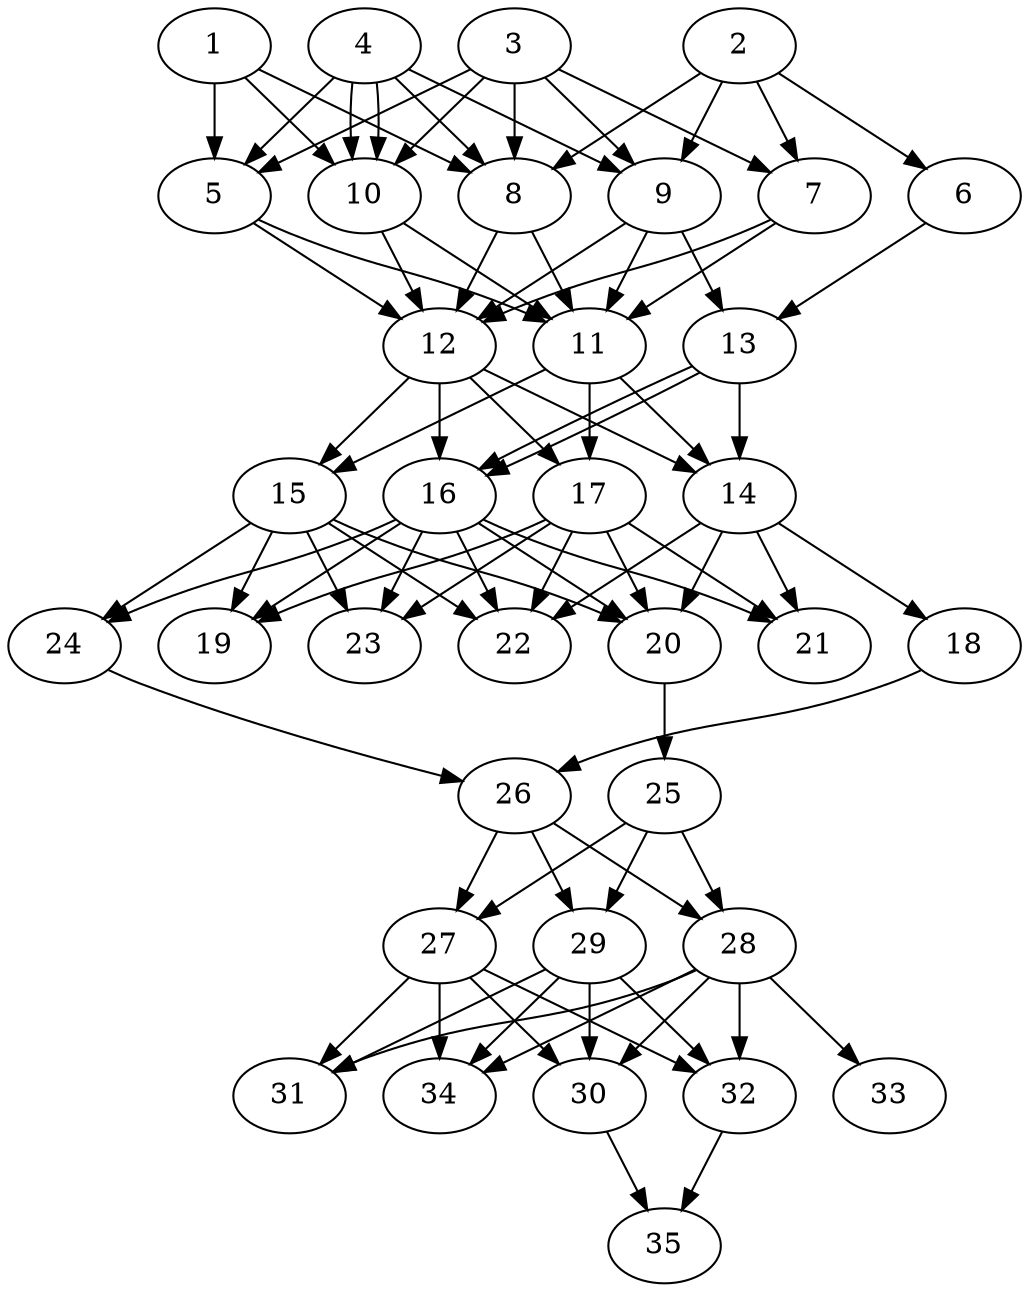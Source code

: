 // DAG automatically generated by daggen at Thu Oct  3 14:05:37 2019
// ./daggen --dot -n 35 --ccr 0.5 --fat 0.5 --regular 0.5 --density 0.9 --mindata 5242880 --maxdata 52428800 
digraph G {
  1 [size="36306944", alpha="0.15", expect_size="18153472"] 
  1 -> 5 [size ="18153472"]
  1 -> 8 [size ="18153472"]
  1 -> 10 [size ="18153472"]
  2 [size="72507392", alpha="0.16", expect_size="36253696"] 
  2 -> 6 [size ="36253696"]
  2 -> 7 [size ="36253696"]
  2 -> 8 [size ="36253696"]
  2 -> 9 [size ="36253696"]
  3 [size="96493568", alpha="0.20", expect_size="48246784"] 
  3 -> 5 [size ="48246784"]
  3 -> 7 [size ="48246784"]
  3 -> 8 [size ="48246784"]
  3 -> 9 [size ="48246784"]
  3 -> 10 [size ="48246784"]
  4 [size="23902208", alpha="0.08", expect_size="11951104"] 
  4 -> 5 [size ="11951104"]
  4 -> 8 [size ="11951104"]
  4 -> 9 [size ="11951104"]
  4 -> 10 [size ="11951104"]
  4 -> 10 [size ="11951104"]
  5 [size="86280192", alpha="0.11", expect_size="43140096"] 
  5 -> 11 [size ="43140096"]
  5 -> 12 [size ="43140096"]
  6 [size="45737984", alpha="0.02", expect_size="22868992"] 
  6 -> 13 [size ="22868992"]
  7 [size="93636608", alpha="0.01", expect_size="46818304"] 
  7 -> 11 [size ="46818304"]
  7 -> 12 [size ="46818304"]
  8 [size="79730688", alpha="0.17", expect_size="39865344"] 
  8 -> 11 [size ="39865344"]
  8 -> 12 [size ="39865344"]
  9 [size="97257472", alpha="0.15", expect_size="48628736"] 
  9 -> 11 [size ="48628736"]
  9 -> 12 [size ="48628736"]
  9 -> 13 [size ="48628736"]
  10 [size="11692032", alpha="0.08", expect_size="5846016"] 
  10 -> 11 [size ="5846016"]
  10 -> 12 [size ="5846016"]
  11 [size="42485760", alpha="0.16", expect_size="21242880"] 
  11 -> 14 [size ="21242880"]
  11 -> 15 [size ="21242880"]
  11 -> 17 [size ="21242880"]
  12 [size="19253248", alpha="0.07", expect_size="9626624"] 
  12 -> 14 [size ="9626624"]
  12 -> 15 [size ="9626624"]
  12 -> 16 [size ="9626624"]
  12 -> 17 [size ="9626624"]
  13 [size="93980672", alpha="0.15", expect_size="46990336"] 
  13 -> 14 [size ="46990336"]
  13 -> 16 [size ="46990336"]
  13 -> 16 [size ="46990336"]
  14 [size="93179904", alpha="0.11", expect_size="46589952"] 
  14 -> 18 [size ="46589952"]
  14 -> 20 [size ="46589952"]
  14 -> 21 [size ="46589952"]
  14 -> 22 [size ="46589952"]
  15 [size="37996544", alpha="0.10", expect_size="18998272"] 
  15 -> 19 [size ="18998272"]
  15 -> 20 [size ="18998272"]
  15 -> 22 [size ="18998272"]
  15 -> 23 [size ="18998272"]
  15 -> 24 [size ="18998272"]
  16 [size="88846336", alpha="0.12", expect_size="44423168"] 
  16 -> 19 [size ="44423168"]
  16 -> 20 [size ="44423168"]
  16 -> 21 [size ="44423168"]
  16 -> 22 [size ="44423168"]
  16 -> 23 [size ="44423168"]
  16 -> 24 [size ="44423168"]
  17 [size="97427456", alpha="0.00", expect_size="48713728"] 
  17 -> 19 [size ="48713728"]
  17 -> 20 [size ="48713728"]
  17 -> 21 [size ="48713728"]
  17 -> 22 [size ="48713728"]
  17 -> 23 [size ="48713728"]
  18 [size="100896768", alpha="0.18", expect_size="50448384"] 
  18 -> 26 [size ="50448384"]
  19 [size="86515712", alpha="0.03", expect_size="43257856"] 
  20 [size="65193984", alpha="0.11", expect_size="32596992"] 
  20 -> 25 [size ="32596992"]
  21 [size="102440960", alpha="0.04", expect_size="51220480"] 
  22 [size="81532928", alpha="0.11", expect_size="40766464"] 
  23 [size="19515392", alpha="0.16", expect_size="9757696"] 
  24 [size="88324096", alpha="0.04", expect_size="44162048"] 
  24 -> 26 [size ="44162048"]
  25 [size="45719552", alpha="0.07", expect_size="22859776"] 
  25 -> 27 [size ="22859776"]
  25 -> 28 [size ="22859776"]
  25 -> 29 [size ="22859776"]
  26 [size="93720576", alpha="0.19", expect_size="46860288"] 
  26 -> 27 [size ="46860288"]
  26 -> 28 [size ="46860288"]
  26 -> 29 [size ="46860288"]
  27 [size="55955456", alpha="0.07", expect_size="27977728"] 
  27 -> 30 [size ="27977728"]
  27 -> 31 [size ="27977728"]
  27 -> 32 [size ="27977728"]
  27 -> 34 [size ="27977728"]
  28 [size="56666112", alpha="0.11", expect_size="28333056"] 
  28 -> 30 [size ="28333056"]
  28 -> 31 [size ="28333056"]
  28 -> 32 [size ="28333056"]
  28 -> 33 [size ="28333056"]
  28 -> 34 [size ="28333056"]
  29 [size="47429632", alpha="0.13", expect_size="23714816"] 
  29 -> 30 [size ="23714816"]
  29 -> 31 [size ="23714816"]
  29 -> 32 [size ="23714816"]
  29 -> 34 [size ="23714816"]
  30 [size="60618752", alpha="0.15", expect_size="30309376"] 
  30 -> 35 [size ="30309376"]
  31 [size="17315840", alpha="0.04", expect_size="8657920"] 
  32 [size="37718016", alpha="0.15", expect_size="18859008"] 
  32 -> 35 [size ="18859008"]
  33 [size="89475072", alpha="0.03", expect_size="44737536"] 
  34 [size="69851136", alpha="0.10", expect_size="34925568"] 
  35 [size="86636544", alpha="0.01", expect_size="43318272"] 
}
